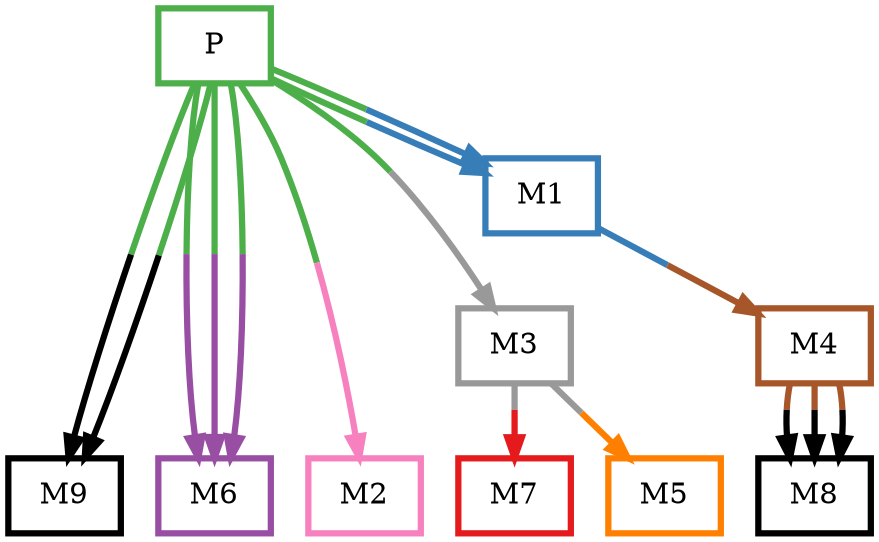 digraph barS {
	{
		rank=same
	0 [shape=box,penwidth=3,colorscheme=set19,color=3,label="P"]
	}
	{
		rank=same
		9 [shape=box,penwidth=3,colorscheme=set19,color=10,label="M9"]
		8 [shape=box,penwidth=3,colorscheme=set19,color=10,label="M8"]
		7 [shape=box,penwidth=3,colorscheme=set19,color=1,label="M7"]
		6 [shape=box,penwidth=3,colorscheme=set19,color=4,label="M6"]
		5 [shape=box,penwidth=3,colorscheme=set19,color=5,label="M5"]
		2 [shape=box,penwidth=3,colorscheme=set19,color=8,label="M2"]
	}
	4 [shape=box,penwidth=3,colorscheme=set19,color=7,label="M4"]
	3 [shape=box,penwidth=3,colorscheme=set19,color=9,label="M3"]
	1 [shape=box,penwidth=3,colorscheme=set19,color=2,label="M1"]
	4 -> 8 [penwidth=3,colorscheme=set19,color="7;0.5:10"]
	4 -> 8 [penwidth=3,colorscheme=set19,color="7;0.5:10"]
	4 -> 8 [penwidth=3,colorscheme=set19,color="7;0.5:10"]
	3 -> 7 [penwidth=3,colorscheme=set19,color="9;0.5:1"]
	3 -> 5 [penwidth=3,colorscheme=set19,color="9;0.5:5"]
	1 -> 4 [penwidth=3,colorscheme=set19,color="2;0.5:7"]
	0 -> 9 [penwidth=3,colorscheme=set19,color="3;0.5:10"]
	0 -> 9 [penwidth=3,colorscheme=set19,color="3;0.5:10"]
	0 -> 6 [penwidth=3,colorscheme=set19,color="3;0.5:4"]
	0 -> 6 [penwidth=3,colorscheme=set19,color="3;0.5:4"]
	0 -> 6 [penwidth=3,colorscheme=set19,color="3;0.5:4"]
	0 -> 3 [penwidth=3,colorscheme=set19,color="3;0.5:9"]
	0 -> 2 [penwidth=3,colorscheme=set19,color="3;0.5:8"]
	0 -> 1 [penwidth=3,colorscheme=set19,color="3;0.5:2"]
	0 -> 1 [penwidth=3,colorscheme=set19,color="3;0.5:2"]
}
